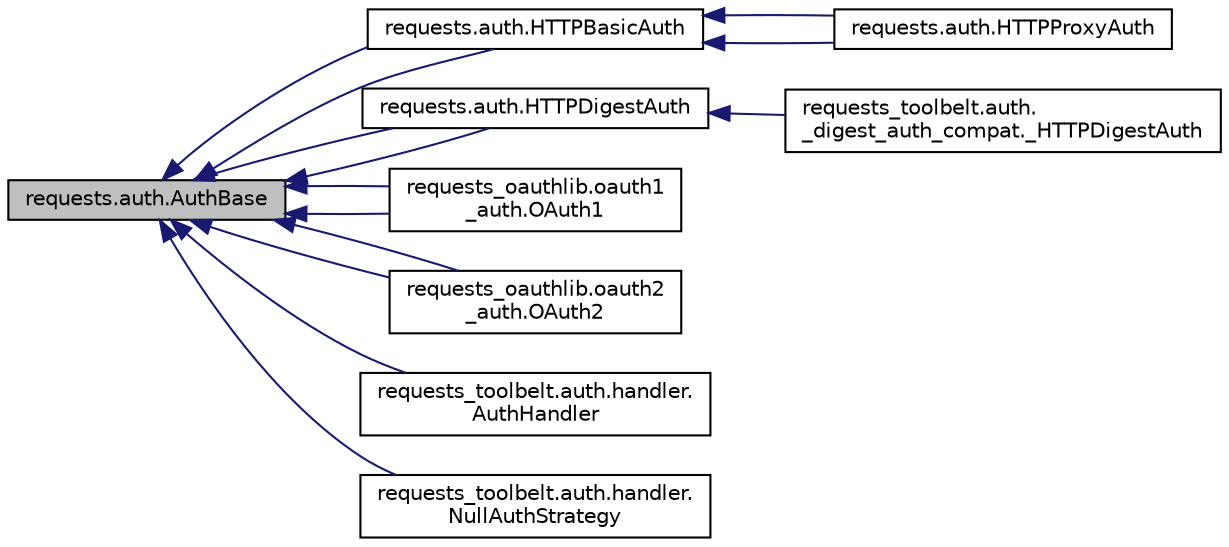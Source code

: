 digraph "requests.auth.AuthBase"
{
 // LATEX_PDF_SIZE
  edge [fontname="Helvetica",fontsize="10",labelfontname="Helvetica",labelfontsize="10"];
  node [fontname="Helvetica",fontsize="10",shape=record];
  rankdir="LR";
  Node1 [label="requests.auth.AuthBase",height=0.2,width=0.4,color="black", fillcolor="grey75", style="filled", fontcolor="black",tooltip=" "];
  Node1 -> Node2 [dir="back",color="midnightblue",fontsize="10",style="solid",fontname="Helvetica"];
  Node2 [label="requests.auth.HTTPBasicAuth",height=0.2,width=0.4,color="black", fillcolor="white", style="filled",URL="$classrequests_1_1auth_1_1HTTPBasicAuth.html",tooltip=" "];
  Node2 -> Node3 [dir="back",color="midnightblue",fontsize="10",style="solid",fontname="Helvetica"];
  Node3 [label="requests.auth.HTTPProxyAuth",height=0.2,width=0.4,color="black", fillcolor="white", style="filled",URL="$classrequests_1_1auth_1_1HTTPProxyAuth.html",tooltip=" "];
  Node2 -> Node3 [dir="back",color="midnightblue",fontsize="10",style="solid",fontname="Helvetica"];
  Node1 -> Node2 [dir="back",color="midnightblue",fontsize="10",style="solid",fontname="Helvetica"];
  Node1 -> Node4 [dir="back",color="midnightblue",fontsize="10",style="solid",fontname="Helvetica"];
  Node4 [label="requests.auth.HTTPDigestAuth",height=0.2,width=0.4,color="black", fillcolor="white", style="filled",URL="$classrequests_1_1auth_1_1HTTPDigestAuth.html",tooltip=" "];
  Node4 -> Node5 [dir="back",color="midnightblue",fontsize="10",style="solid",fontname="Helvetica"];
  Node5 [label="requests_toolbelt.auth.\l_digest_auth_compat._HTTPDigestAuth",height=0.2,width=0.4,color="black", fillcolor="white", style="filled",URL="$classrequests__toolbelt_1_1auth_1_1__digest__auth__compat_1_1__HTTPDigestAuth.html",tooltip=" "];
  Node1 -> Node4 [dir="back",color="midnightblue",fontsize="10",style="solid",fontname="Helvetica"];
  Node1 -> Node6 [dir="back",color="midnightblue",fontsize="10",style="solid",fontname="Helvetica"];
  Node6 [label="requests_oauthlib.oauth1\l_auth.OAuth1",height=0.2,width=0.4,color="black", fillcolor="white", style="filled",URL="$classrequests__oauthlib_1_1oauth1__auth_1_1OAuth1.html",tooltip=" "];
  Node1 -> Node6 [dir="back",color="midnightblue",fontsize="10",style="solid",fontname="Helvetica"];
  Node1 -> Node7 [dir="back",color="midnightblue",fontsize="10",style="solid",fontname="Helvetica"];
  Node7 [label="requests_oauthlib.oauth2\l_auth.OAuth2",height=0.2,width=0.4,color="black", fillcolor="white", style="filled",URL="$classrequests__oauthlib_1_1oauth2__auth_1_1OAuth2.html",tooltip=" "];
  Node1 -> Node7 [dir="back",color="midnightblue",fontsize="10",style="solid",fontname="Helvetica"];
  Node1 -> Node8 [dir="back",color="midnightblue",fontsize="10",style="solid",fontname="Helvetica"];
  Node8 [label="requests_toolbelt.auth.handler.\lAuthHandler",height=0.2,width=0.4,color="black", fillcolor="white", style="filled",URL="$classrequests__toolbelt_1_1auth_1_1handler_1_1AuthHandler.html",tooltip=" "];
  Node1 -> Node9 [dir="back",color="midnightblue",fontsize="10",style="solid",fontname="Helvetica"];
  Node9 [label="requests_toolbelt.auth.handler.\lNullAuthStrategy",height=0.2,width=0.4,color="black", fillcolor="white", style="filled",URL="$classrequests__toolbelt_1_1auth_1_1handler_1_1NullAuthStrategy.html",tooltip=" "];
}
